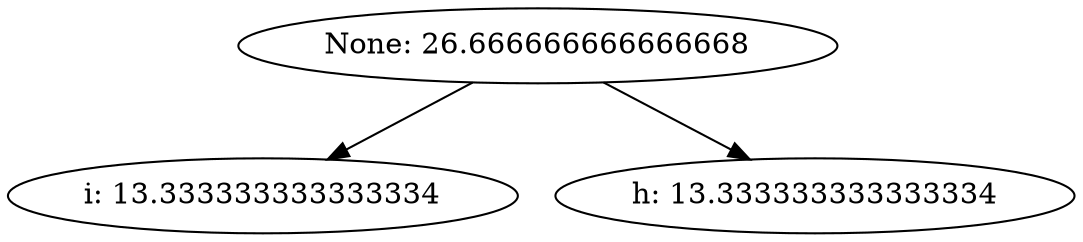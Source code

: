 strict digraph "" {
	"None: 26.666666666666668" -> "i: 13.333333333333334";
	"None: 26.666666666666668" -> "h: 13.333333333333334";
}
